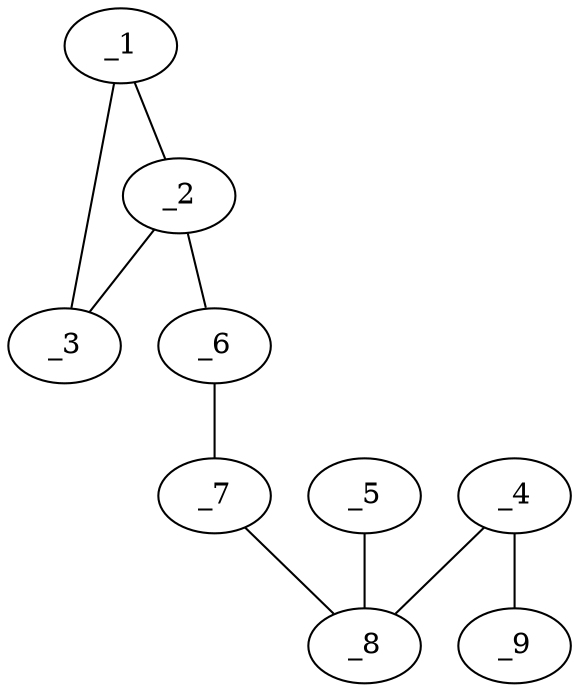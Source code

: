 graph molid664001 {
	_1	 [charge=0,
		chem=1,
		symbol="C  ",
		x=2,
		y="1.116"];
	_2	 [charge=0,
		chem=4,
		symbol="N  ",
		x="2.866",
		y="0.616"];
	_1 -- _2	 [valence=1];
	_3	 [charge=0,
		chem=1,
		symbol="C  ",
		x=2,
		y="0.116"];
	_1 -- _3	 [valence=1];
	_2 -- _3	 [valence=1];
	_6	 [charge=0,
		chem=1,
		symbol="C  ",
		x="3.866",
		y="0.616"];
	_2 -- _6	 [valence=1];
	_4	 [charge=0,
		chem=2,
		symbol="O  ",
		x="5.866",
		y="-1.116"];
	_8	 [charge=0,
		chem=1,
		symbol="C  ",
		x="5.366",
		y="-0.25"];
	_4 -- _8	 [valence=1];
	_9	 [charge=0,
		chem=1,
		symbol="C  ",
		x="6.866",
		y="-1.116"];
	_4 -- _9	 [valence=1];
	_5	 [charge=0,
		chem=2,
		symbol="O  ",
		x="5.866",
		y="0.616"];
	_5 -- _8	 [valence=2];
	_7	 [charge=0,
		chem=1,
		symbol="C  ",
		x="4.366",
		y="-0.25"];
	_6 -- _7	 [valence=2];
	_7 -- _8	 [valence=1];
}
